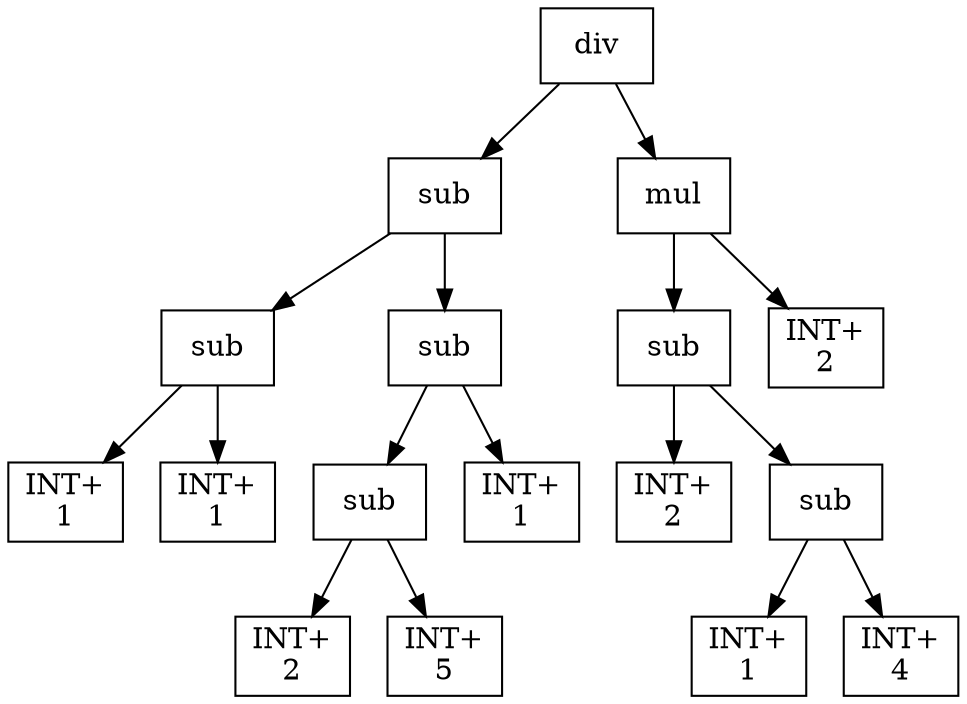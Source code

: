 digraph expr {
  node [shape=box];
  n1 [label="div"];
  n2 [label="sub"];
  n3 [label="sub"];
  n4 [label="INT+\n1"];
  n5 [label="INT+\n1"];
  n3 -> n4;
  n3 -> n5;
  n6 [label="sub"];
  n7 [label="sub"];
  n8 [label="INT+\n2"];
  n9 [label="INT+\n5"];
  n7 -> n8;
  n7 -> n9;
  n10 [label="INT+\n1"];
  n6 -> n7;
  n6 -> n10;
  n2 -> n3;
  n2 -> n6;
  n11 [label="mul"];
  n12 [label="sub"];
  n13 [label="INT+\n2"];
  n14 [label="sub"];
  n15 [label="INT+\n1"];
  n16 [label="INT+\n4"];
  n14 -> n15;
  n14 -> n16;
  n12 -> n13;
  n12 -> n14;
  n17 [label="INT+\n2"];
  n11 -> n12;
  n11 -> n17;
  n1 -> n2;
  n1 -> n11;
}